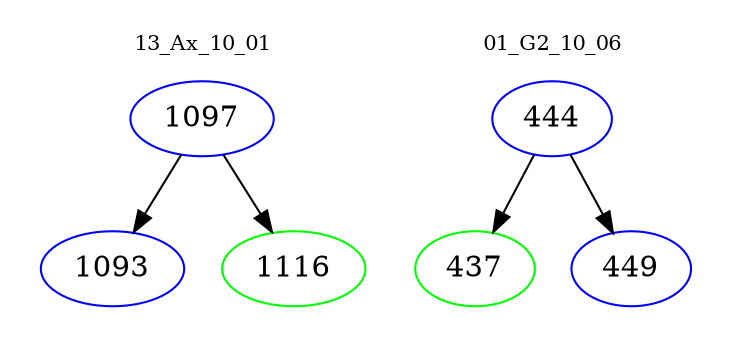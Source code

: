 digraph{
subgraph cluster_0 {
color = white
label = "13_Ax_10_01";
fontsize=10;
T0_1097 [label="1097", color="blue"]
T0_1097 -> T0_1093 [color="black"]
T0_1093 [label="1093", color="blue"]
T0_1097 -> T0_1116 [color="black"]
T0_1116 [label="1116", color="green"]
}
subgraph cluster_1 {
color = white
label = "01_G2_10_06";
fontsize=10;
T1_444 [label="444", color="blue"]
T1_444 -> T1_437 [color="black"]
T1_437 [label="437", color="green"]
T1_444 -> T1_449 [color="black"]
T1_449 [label="449", color="blue"]
}
}
